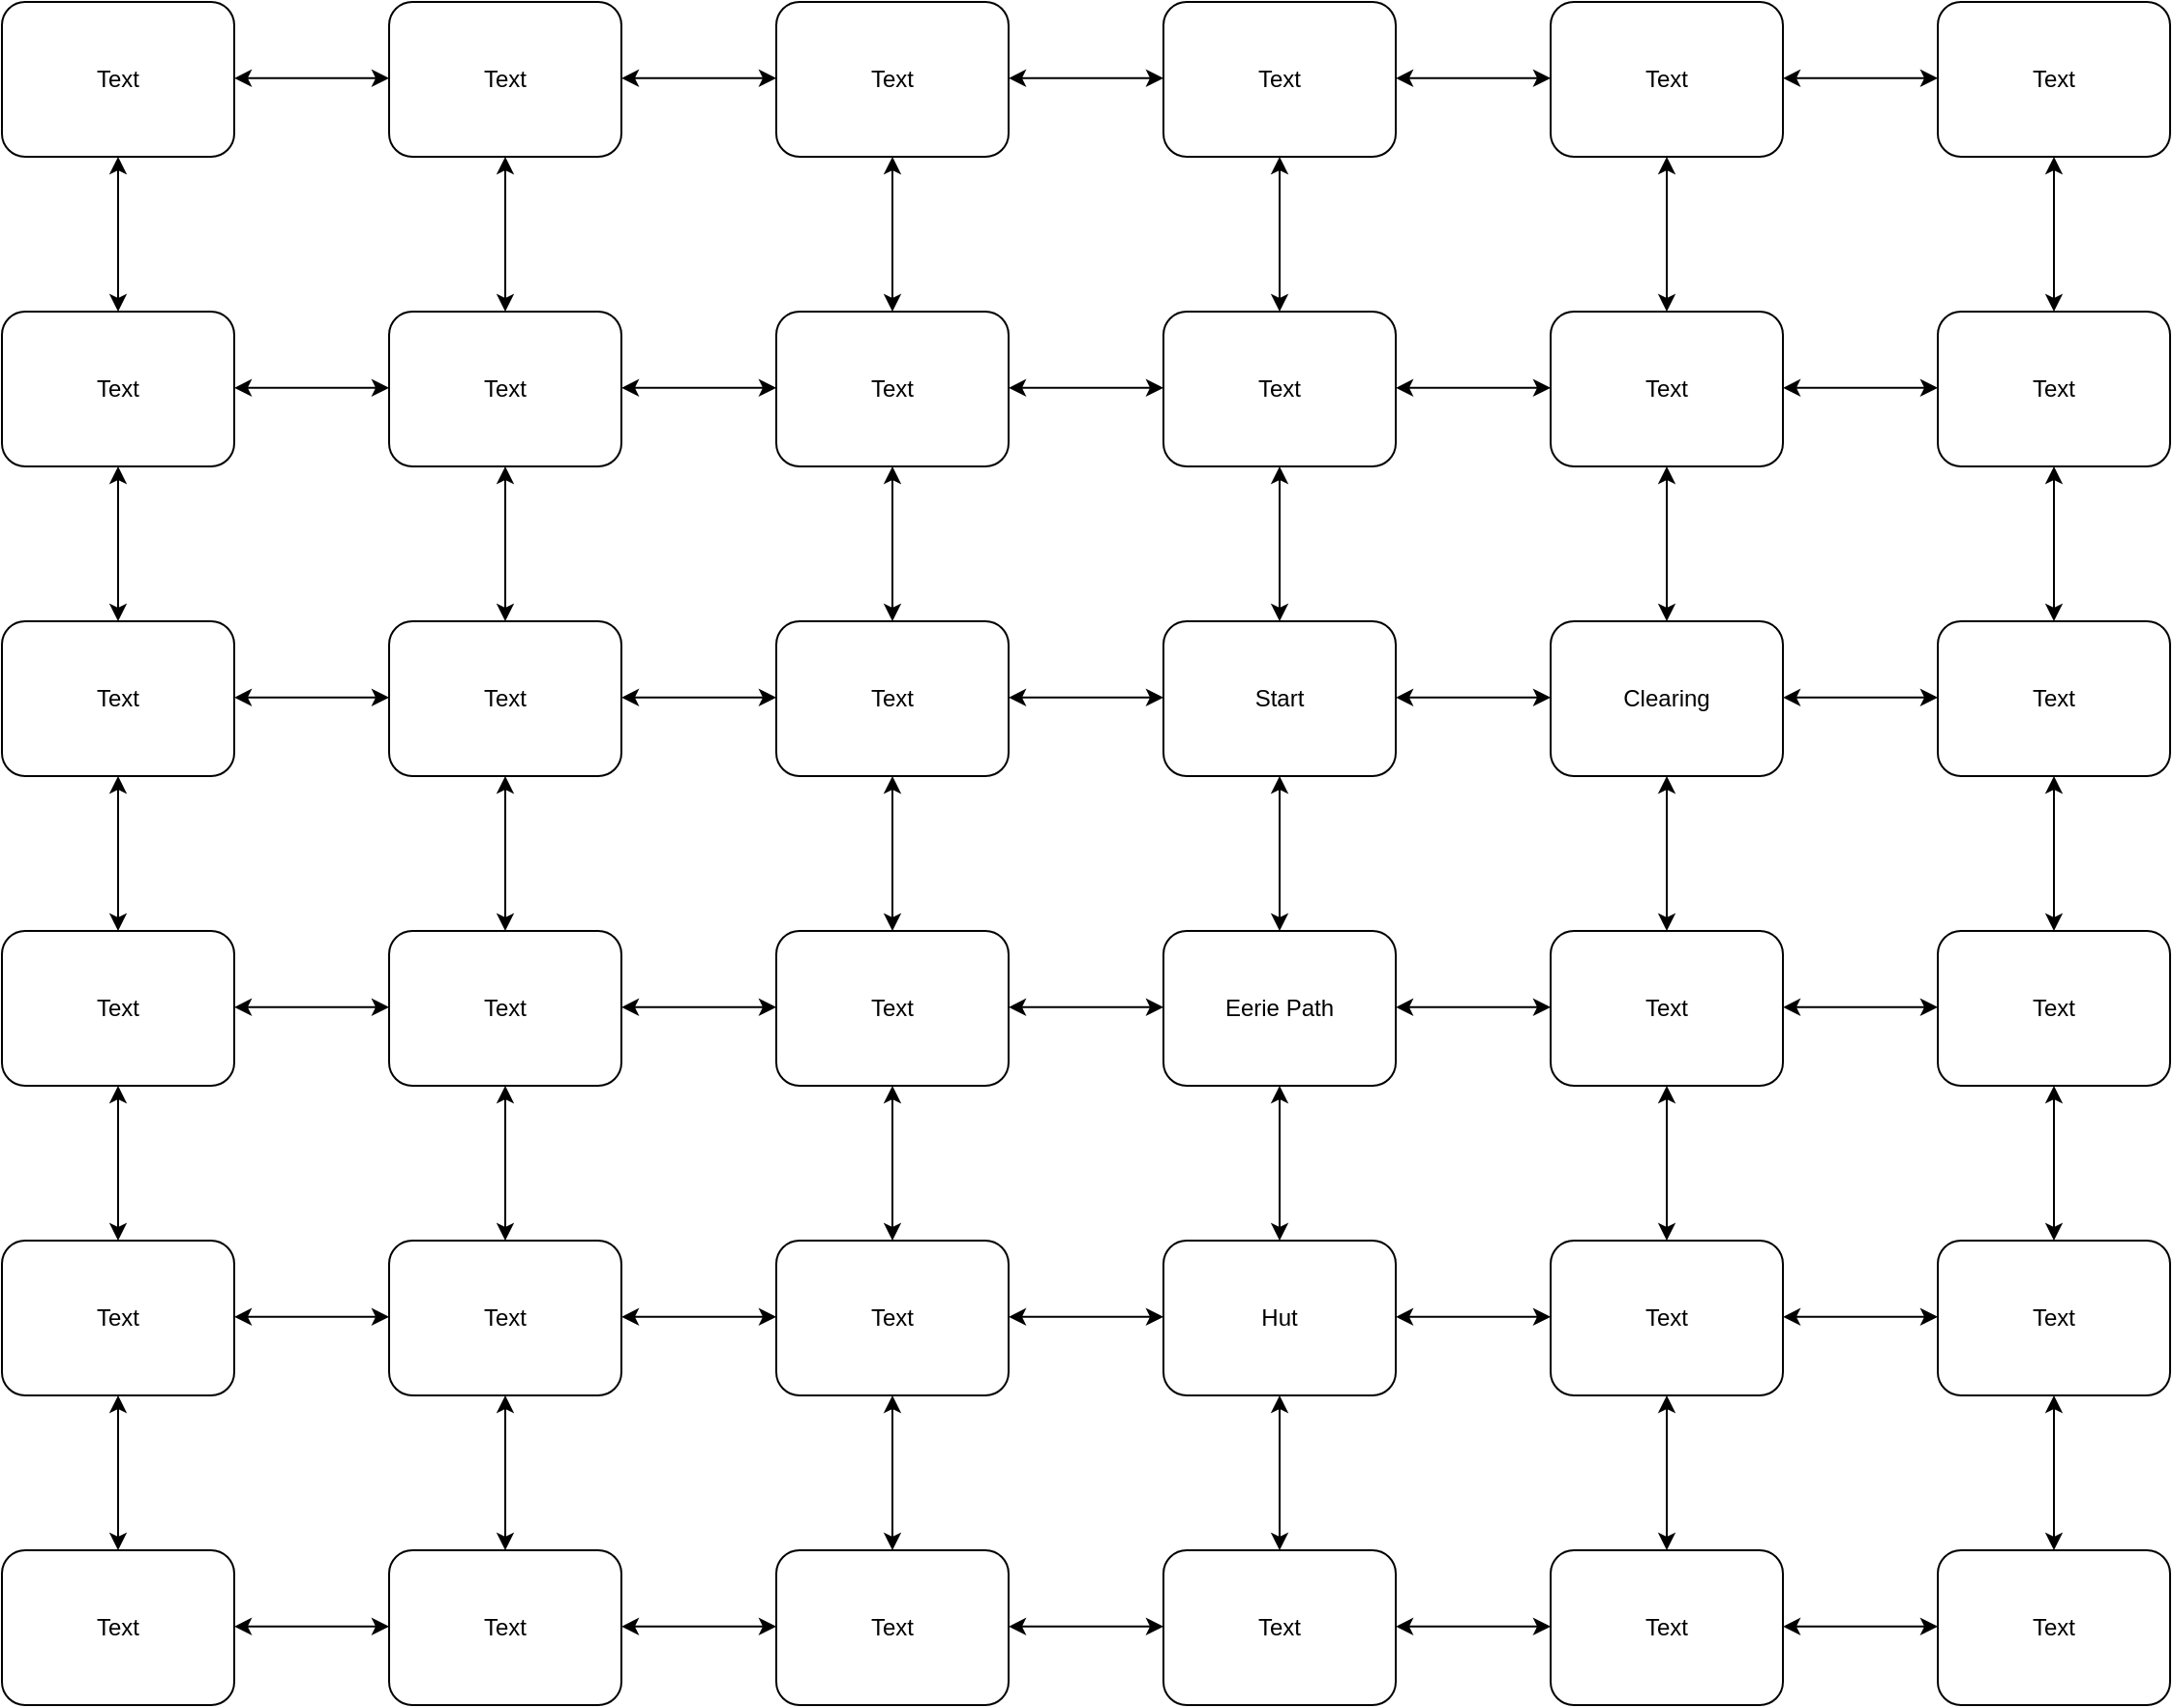 <mxfile version="15.5.9" type="device"><diagram id="C5RBs43oDa-KdzZeNtuy" name="Page-1"><mxGraphModel dx="1687" dy="2054" grid="1" gridSize="10" guides="1" tooltips="1" connect="1" arrows="1" fold="1" page="1" pageScale="1" pageWidth="827" pageHeight="1169" math="0" shadow="0"><root><mxCell id="WIyWlLk6GJQsqaUBKTNV-0"/><mxCell id="WIyWlLk6GJQsqaUBKTNV-1" parent="WIyWlLk6GJQsqaUBKTNV-0"/><mxCell id="Mn11MTUHMMk_1djHfmsq-90" value="" style="rounded=1;whiteSpace=wrap;html=1;" vertex="1" parent="WIyWlLk6GJQsqaUBKTNV-1"><mxGeometry x="760" y="-80" width="120" height="80" as="geometry"/></mxCell><mxCell id="Mn11MTUHMMk_1djHfmsq-91" value="Text" style="text;html=1;strokeColor=none;fillColor=none;align=center;verticalAlign=middle;whiteSpace=wrap;rounded=0;" vertex="1" parent="WIyWlLk6GJQsqaUBKTNV-1"><mxGeometry x="790" y="-55" width="60" height="30" as="geometry"/></mxCell><mxCell id="Mn11MTUHMMk_1djHfmsq-92" value="" style="endArrow=classic;startArrow=classic;html=1;rounded=0;exitX=1;exitY=0.5;exitDx=0;exitDy=0;entryX=0;entryY=0.5;entryDx=0;entryDy=0;" edge="1" parent="WIyWlLk6GJQsqaUBKTNV-1"><mxGeometry width="50" height="50" relative="1" as="geometry"><mxPoint x="680" y="-40.59" as="sourcePoint"/><mxPoint x="760" y="-40.59" as="targetPoint"/></mxGeometry></mxCell><mxCell id="Mn11MTUHMMk_1djHfmsq-128" value="" style="endArrow=classic;startArrow=classic;html=1;rounded=0;entryX=0.5;entryY=1;entryDx=0;entryDy=0;exitX=0.5;exitY=0;exitDx=0;exitDy=0;" edge="1" parent="WIyWlLk6GJQsqaUBKTNV-1" target="Mn11MTUHMMk_1djHfmsq-90"><mxGeometry width="50" height="50" relative="1" as="geometry"><mxPoint x="820" y="80" as="sourcePoint"/><mxPoint x="750" y="240" as="targetPoint"/></mxGeometry></mxCell><mxCell id="Mn11MTUHMMk_1djHfmsq-136" value="" style="rounded=1;whiteSpace=wrap;html=1;" vertex="1" parent="WIyWlLk6GJQsqaUBKTNV-1"><mxGeometry x="560" y="-80" width="120" height="80" as="geometry"/></mxCell><mxCell id="Mn11MTUHMMk_1djHfmsq-137" value="Text" style="text;html=1;strokeColor=none;fillColor=none;align=center;verticalAlign=middle;whiteSpace=wrap;rounded=0;" vertex="1" parent="WIyWlLk6GJQsqaUBKTNV-1"><mxGeometry x="590" y="-55" width="60" height="30" as="geometry"/></mxCell><mxCell id="Mn11MTUHMMk_1djHfmsq-138" value="" style="endArrow=classic;startArrow=classic;html=1;rounded=0;entryX=0.5;entryY=1;entryDx=0;entryDy=0;exitX=0.5;exitY=0;exitDx=0;exitDy=0;" edge="1" parent="WIyWlLk6GJQsqaUBKTNV-1" target="Mn11MTUHMMk_1djHfmsq-136"><mxGeometry width="50" height="50" relative="1" as="geometry"><mxPoint x="620" y="80" as="sourcePoint"/><mxPoint x="550" y="240" as="targetPoint"/></mxGeometry></mxCell><mxCell id="Mn11MTUHMMk_1djHfmsq-139" value="" style="rounded=1;whiteSpace=wrap;html=1;" vertex="1" parent="WIyWlLk6GJQsqaUBKTNV-1"><mxGeometry x="760" y="80" width="120" height="80" as="geometry"/></mxCell><mxCell id="Mn11MTUHMMk_1djHfmsq-140" value="Text" style="text;html=1;strokeColor=none;fillColor=none;align=center;verticalAlign=middle;whiteSpace=wrap;rounded=0;" vertex="1" parent="WIyWlLk6GJQsqaUBKTNV-1"><mxGeometry x="790" y="105" width="60" height="30" as="geometry"/></mxCell><mxCell id="Mn11MTUHMMk_1djHfmsq-141" value="" style="endArrow=classic;startArrow=classic;html=1;rounded=0;exitX=1;exitY=0.5;exitDx=0;exitDy=0;entryX=0;entryY=0.5;entryDx=0;entryDy=0;" edge="1" parent="WIyWlLk6GJQsqaUBKTNV-1"><mxGeometry width="50" height="50" relative="1" as="geometry"><mxPoint x="680" y="119.41" as="sourcePoint"/><mxPoint x="760" y="119.41" as="targetPoint"/></mxGeometry></mxCell><mxCell id="Mn11MTUHMMk_1djHfmsq-142" value="" style="endArrow=classic;startArrow=classic;html=1;rounded=0;entryX=0.5;entryY=1;entryDx=0;entryDy=0;exitX=0.5;exitY=0;exitDx=0;exitDy=0;" edge="1" parent="WIyWlLk6GJQsqaUBKTNV-1" target="Mn11MTUHMMk_1djHfmsq-139"><mxGeometry width="50" height="50" relative="1" as="geometry"><mxPoint x="820" y="240" as="sourcePoint"/><mxPoint x="750" y="400" as="targetPoint"/></mxGeometry></mxCell><mxCell id="Mn11MTUHMMk_1djHfmsq-143" value="" style="rounded=1;whiteSpace=wrap;html=1;" vertex="1" parent="WIyWlLk6GJQsqaUBKTNV-1"><mxGeometry x="560" y="80" width="120" height="80" as="geometry"/></mxCell><mxCell id="Mn11MTUHMMk_1djHfmsq-144" value="Text" style="text;html=1;strokeColor=none;fillColor=none;align=center;verticalAlign=middle;whiteSpace=wrap;rounded=0;" vertex="1" parent="WIyWlLk6GJQsqaUBKTNV-1"><mxGeometry x="590" y="105" width="60" height="30" as="geometry"/></mxCell><mxCell id="Mn11MTUHMMk_1djHfmsq-145" value="" style="endArrow=classic;startArrow=classic;html=1;rounded=0;entryX=0.5;entryY=1;entryDx=0;entryDy=0;exitX=0.5;exitY=0;exitDx=0;exitDy=0;" edge="1" parent="WIyWlLk6GJQsqaUBKTNV-1" target="Mn11MTUHMMk_1djHfmsq-143"><mxGeometry width="50" height="50" relative="1" as="geometry"><mxPoint x="620" y="240" as="sourcePoint"/><mxPoint x="550" y="400" as="targetPoint"/></mxGeometry></mxCell><mxCell id="Mn11MTUHMMk_1djHfmsq-146" value="" style="rounded=1;whiteSpace=wrap;html=1;" vertex="1" parent="WIyWlLk6GJQsqaUBKTNV-1"><mxGeometry x="760" y="240" width="120" height="80" as="geometry"/></mxCell><mxCell id="Mn11MTUHMMk_1djHfmsq-147" value="Start" style="text;html=1;strokeColor=none;fillColor=none;align=center;verticalAlign=middle;whiteSpace=wrap;rounded=0;" vertex="1" parent="WIyWlLk6GJQsqaUBKTNV-1"><mxGeometry x="790" y="265" width="60" height="30" as="geometry"/></mxCell><mxCell id="Mn11MTUHMMk_1djHfmsq-148" value="" style="endArrow=classic;startArrow=classic;html=1;rounded=0;exitX=1;exitY=0.5;exitDx=0;exitDy=0;entryX=0;entryY=0.5;entryDx=0;entryDy=0;" edge="1" parent="WIyWlLk6GJQsqaUBKTNV-1"><mxGeometry width="50" height="50" relative="1" as="geometry"><mxPoint x="680" y="279.41" as="sourcePoint"/><mxPoint x="760" y="279.41" as="targetPoint"/></mxGeometry></mxCell><mxCell id="Mn11MTUHMMk_1djHfmsq-149" value="" style="endArrow=classic;startArrow=classic;html=1;rounded=0;entryX=0.5;entryY=1;entryDx=0;entryDy=0;exitX=0.5;exitY=0;exitDx=0;exitDy=0;" edge="1" parent="WIyWlLk6GJQsqaUBKTNV-1" target="Mn11MTUHMMk_1djHfmsq-146"><mxGeometry width="50" height="50" relative="1" as="geometry"><mxPoint x="820" y="400" as="sourcePoint"/><mxPoint x="750" y="560" as="targetPoint"/></mxGeometry></mxCell><mxCell id="Mn11MTUHMMk_1djHfmsq-150" value="" style="rounded=1;whiteSpace=wrap;html=1;" vertex="1" parent="WIyWlLk6GJQsqaUBKTNV-1"><mxGeometry x="560" y="240" width="120" height="80" as="geometry"/></mxCell><mxCell id="Mn11MTUHMMk_1djHfmsq-151" value="Text" style="text;html=1;strokeColor=none;fillColor=none;align=center;verticalAlign=middle;whiteSpace=wrap;rounded=0;" vertex="1" parent="WIyWlLk6GJQsqaUBKTNV-1"><mxGeometry x="590" y="265" width="60" height="30" as="geometry"/></mxCell><mxCell id="Mn11MTUHMMk_1djHfmsq-152" value="" style="endArrow=classic;startArrow=classic;html=1;rounded=0;entryX=0.5;entryY=1;entryDx=0;entryDy=0;exitX=0.5;exitY=0;exitDx=0;exitDy=0;" edge="1" parent="WIyWlLk6GJQsqaUBKTNV-1" target="Mn11MTUHMMk_1djHfmsq-150"><mxGeometry width="50" height="50" relative="1" as="geometry"><mxPoint x="620" y="400" as="sourcePoint"/><mxPoint x="550" y="560" as="targetPoint"/></mxGeometry></mxCell><mxCell id="Mn11MTUHMMk_1djHfmsq-153" value="" style="rounded=1;whiteSpace=wrap;html=1;" vertex="1" parent="WIyWlLk6GJQsqaUBKTNV-1"><mxGeometry x="760" y="400" width="120" height="80" as="geometry"/></mxCell><mxCell id="Mn11MTUHMMk_1djHfmsq-154" value="Eerie Path" style="text;html=1;strokeColor=none;fillColor=none;align=center;verticalAlign=middle;whiteSpace=wrap;rounded=0;" vertex="1" parent="WIyWlLk6GJQsqaUBKTNV-1"><mxGeometry x="790" y="425" width="60" height="30" as="geometry"/></mxCell><mxCell id="Mn11MTUHMMk_1djHfmsq-155" value="" style="endArrow=classic;startArrow=classic;html=1;rounded=0;exitX=1;exitY=0.5;exitDx=0;exitDy=0;entryX=0;entryY=0.5;entryDx=0;entryDy=0;" edge="1" parent="WIyWlLk6GJQsqaUBKTNV-1"><mxGeometry width="50" height="50" relative="1" as="geometry"><mxPoint x="680" y="439.41" as="sourcePoint"/><mxPoint x="760" y="439.41" as="targetPoint"/></mxGeometry></mxCell><mxCell id="Mn11MTUHMMk_1djHfmsq-156" value="" style="endArrow=classic;startArrow=classic;html=1;rounded=0;entryX=0.5;entryY=1;entryDx=0;entryDy=0;exitX=0.5;exitY=0;exitDx=0;exitDy=0;" edge="1" parent="WIyWlLk6GJQsqaUBKTNV-1" target="Mn11MTUHMMk_1djHfmsq-153"><mxGeometry width="50" height="50" relative="1" as="geometry"><mxPoint x="820" y="560" as="sourcePoint"/><mxPoint x="750" y="720" as="targetPoint"/></mxGeometry></mxCell><mxCell id="Mn11MTUHMMk_1djHfmsq-157" value="" style="rounded=1;whiteSpace=wrap;html=1;" vertex="1" parent="WIyWlLk6GJQsqaUBKTNV-1"><mxGeometry x="560" y="400" width="120" height="80" as="geometry"/></mxCell><mxCell id="Mn11MTUHMMk_1djHfmsq-158" value="Text" style="text;html=1;strokeColor=none;fillColor=none;align=center;verticalAlign=middle;whiteSpace=wrap;rounded=0;" vertex="1" parent="WIyWlLk6GJQsqaUBKTNV-1"><mxGeometry x="590" y="425" width="60" height="30" as="geometry"/></mxCell><mxCell id="Mn11MTUHMMk_1djHfmsq-159" value="" style="endArrow=classic;startArrow=classic;html=1;rounded=0;entryX=0.5;entryY=1;entryDx=0;entryDy=0;exitX=0.5;exitY=0;exitDx=0;exitDy=0;" edge="1" parent="WIyWlLk6GJQsqaUBKTNV-1" target="Mn11MTUHMMk_1djHfmsq-157"><mxGeometry width="50" height="50" relative="1" as="geometry"><mxPoint x="620" y="560" as="sourcePoint"/><mxPoint x="550" y="720" as="targetPoint"/></mxGeometry></mxCell><mxCell id="Mn11MTUHMMk_1djHfmsq-160" value="" style="rounded=1;whiteSpace=wrap;html=1;" vertex="1" parent="WIyWlLk6GJQsqaUBKTNV-1"><mxGeometry x="760" y="560" width="120" height="80" as="geometry"/></mxCell><mxCell id="Mn11MTUHMMk_1djHfmsq-161" value="Hut" style="text;html=1;strokeColor=none;fillColor=none;align=center;verticalAlign=middle;whiteSpace=wrap;rounded=0;" vertex="1" parent="WIyWlLk6GJQsqaUBKTNV-1"><mxGeometry x="790" y="585" width="60" height="30" as="geometry"/></mxCell><mxCell id="Mn11MTUHMMk_1djHfmsq-162" value="" style="endArrow=classic;startArrow=classic;html=1;rounded=0;exitX=1;exitY=0.5;exitDx=0;exitDy=0;entryX=0;entryY=0.5;entryDx=0;entryDy=0;" edge="1" parent="WIyWlLk6GJQsqaUBKTNV-1"><mxGeometry width="50" height="50" relative="1" as="geometry"><mxPoint x="680" y="599.41" as="sourcePoint"/><mxPoint x="760" y="599.41" as="targetPoint"/></mxGeometry></mxCell><mxCell id="Mn11MTUHMMk_1djHfmsq-163" value="" style="endArrow=classic;startArrow=classic;html=1;rounded=0;entryX=0.5;entryY=1;entryDx=0;entryDy=0;exitX=0.5;exitY=0;exitDx=0;exitDy=0;" edge="1" parent="WIyWlLk6GJQsqaUBKTNV-1" target="Mn11MTUHMMk_1djHfmsq-160"><mxGeometry width="50" height="50" relative="1" as="geometry"><mxPoint x="820" y="720" as="sourcePoint"/><mxPoint x="750" y="880" as="targetPoint"/></mxGeometry></mxCell><mxCell id="Mn11MTUHMMk_1djHfmsq-164" value="" style="rounded=1;whiteSpace=wrap;html=1;" vertex="1" parent="WIyWlLk6GJQsqaUBKTNV-1"><mxGeometry x="560" y="560" width="120" height="80" as="geometry"/></mxCell><mxCell id="Mn11MTUHMMk_1djHfmsq-165" value="Text" style="text;html=1;strokeColor=none;fillColor=none;align=center;verticalAlign=middle;whiteSpace=wrap;rounded=0;" vertex="1" parent="WIyWlLk6GJQsqaUBKTNV-1"><mxGeometry x="590" y="585" width="60" height="30" as="geometry"/></mxCell><mxCell id="Mn11MTUHMMk_1djHfmsq-166" value="" style="endArrow=classic;startArrow=classic;html=1;rounded=0;entryX=0.5;entryY=1;entryDx=0;entryDy=0;exitX=0.5;exitY=0;exitDx=0;exitDy=0;" edge="1" parent="WIyWlLk6GJQsqaUBKTNV-1" target="Mn11MTUHMMk_1djHfmsq-164"><mxGeometry width="50" height="50" relative="1" as="geometry"><mxPoint x="620" y="720" as="sourcePoint"/><mxPoint x="550" y="880" as="targetPoint"/></mxGeometry></mxCell><mxCell id="Mn11MTUHMMk_1djHfmsq-167" value="" style="rounded=1;whiteSpace=wrap;html=1;" vertex="1" parent="WIyWlLk6GJQsqaUBKTNV-1"><mxGeometry x="760" y="720" width="120" height="80" as="geometry"/></mxCell><mxCell id="Mn11MTUHMMk_1djHfmsq-168" value="Text" style="text;html=1;strokeColor=none;fillColor=none;align=center;verticalAlign=middle;whiteSpace=wrap;rounded=0;" vertex="1" parent="WIyWlLk6GJQsqaUBKTNV-1"><mxGeometry x="790" y="745" width="60" height="30" as="geometry"/></mxCell><mxCell id="Mn11MTUHMMk_1djHfmsq-169" value="" style="endArrow=classic;startArrow=classic;html=1;rounded=0;exitX=1;exitY=0.5;exitDx=0;exitDy=0;entryX=0;entryY=0.5;entryDx=0;entryDy=0;" edge="1" parent="WIyWlLk6GJQsqaUBKTNV-1"><mxGeometry width="50" height="50" relative="1" as="geometry"><mxPoint x="680" y="759.41" as="sourcePoint"/><mxPoint x="760" y="759.41" as="targetPoint"/></mxGeometry></mxCell><mxCell id="Mn11MTUHMMk_1djHfmsq-171" value="" style="rounded=1;whiteSpace=wrap;html=1;" vertex="1" parent="WIyWlLk6GJQsqaUBKTNV-1"><mxGeometry x="560" y="720" width="120" height="80" as="geometry"/></mxCell><mxCell id="Mn11MTUHMMk_1djHfmsq-172" value="Text" style="text;html=1;strokeColor=none;fillColor=none;align=center;verticalAlign=middle;whiteSpace=wrap;rounded=0;" vertex="1" parent="WIyWlLk6GJQsqaUBKTNV-1"><mxGeometry x="590" y="745" width="60" height="30" as="geometry"/></mxCell><mxCell id="Mn11MTUHMMk_1djHfmsq-174" value="" style="rounded=1;whiteSpace=wrap;html=1;" vertex="1" parent="WIyWlLk6GJQsqaUBKTNV-1"><mxGeometry x="1160" y="-80" width="120" height="80" as="geometry"/></mxCell><mxCell id="Mn11MTUHMMk_1djHfmsq-175" value="Text" style="text;html=1;strokeColor=none;fillColor=none;align=center;verticalAlign=middle;whiteSpace=wrap;rounded=0;" vertex="1" parent="WIyWlLk6GJQsqaUBKTNV-1"><mxGeometry x="1190" y="-55" width="60" height="30" as="geometry"/></mxCell><mxCell id="Mn11MTUHMMk_1djHfmsq-176" value="" style="endArrow=classic;startArrow=classic;html=1;rounded=0;exitX=1;exitY=0.5;exitDx=0;exitDy=0;entryX=0;entryY=0.5;entryDx=0;entryDy=0;" edge="1" parent="WIyWlLk6GJQsqaUBKTNV-1"><mxGeometry width="50" height="50" relative="1" as="geometry"><mxPoint x="1080" y="-40.59" as="sourcePoint"/><mxPoint x="1160" y="-40.59" as="targetPoint"/></mxGeometry></mxCell><mxCell id="Mn11MTUHMMk_1djHfmsq-177" value="" style="endArrow=classic;startArrow=classic;html=1;rounded=0;entryX=0.5;entryY=1;entryDx=0;entryDy=0;exitX=0.5;exitY=0;exitDx=0;exitDy=0;" edge="1" parent="WIyWlLk6GJQsqaUBKTNV-1" target="Mn11MTUHMMk_1djHfmsq-174"><mxGeometry width="50" height="50" relative="1" as="geometry"><mxPoint x="1220" y="80" as="sourcePoint"/><mxPoint x="1150" y="240" as="targetPoint"/></mxGeometry></mxCell><mxCell id="Mn11MTUHMMk_1djHfmsq-181" value="" style="rounded=1;whiteSpace=wrap;html=1;" vertex="1" parent="WIyWlLk6GJQsqaUBKTNV-1"><mxGeometry x="1160" y="80" width="120" height="80" as="geometry"/></mxCell><mxCell id="Mn11MTUHMMk_1djHfmsq-182" value="Text" style="text;html=1;strokeColor=none;fillColor=none;align=center;verticalAlign=middle;whiteSpace=wrap;rounded=0;" vertex="1" parent="WIyWlLk6GJQsqaUBKTNV-1"><mxGeometry x="1190" y="105" width="60" height="30" as="geometry"/></mxCell><mxCell id="Mn11MTUHMMk_1djHfmsq-183" value="" style="endArrow=classic;startArrow=classic;html=1;rounded=0;exitX=1;exitY=0.5;exitDx=0;exitDy=0;entryX=0;entryY=0.5;entryDx=0;entryDy=0;" edge="1" parent="WIyWlLk6GJQsqaUBKTNV-1"><mxGeometry width="50" height="50" relative="1" as="geometry"><mxPoint x="1080" y="119.41" as="sourcePoint"/><mxPoint x="1160" y="119.41" as="targetPoint"/></mxGeometry></mxCell><mxCell id="Mn11MTUHMMk_1djHfmsq-184" value="" style="endArrow=classic;startArrow=classic;html=1;rounded=0;entryX=0.5;entryY=1;entryDx=0;entryDy=0;exitX=0.5;exitY=0;exitDx=0;exitDy=0;" edge="1" parent="WIyWlLk6GJQsqaUBKTNV-1" target="Mn11MTUHMMk_1djHfmsq-181"><mxGeometry width="50" height="50" relative="1" as="geometry"><mxPoint x="1220" y="240" as="sourcePoint"/><mxPoint x="1150" y="400" as="targetPoint"/></mxGeometry></mxCell><mxCell id="Mn11MTUHMMk_1djHfmsq-188" value="" style="rounded=1;whiteSpace=wrap;html=1;" vertex="1" parent="WIyWlLk6GJQsqaUBKTNV-1"><mxGeometry x="1160" y="240" width="120" height="80" as="geometry"/></mxCell><mxCell id="Mn11MTUHMMk_1djHfmsq-189" value="Text" style="text;html=1;strokeColor=none;fillColor=none;align=center;verticalAlign=middle;whiteSpace=wrap;rounded=0;" vertex="1" parent="WIyWlLk6GJQsqaUBKTNV-1"><mxGeometry x="1190" y="265" width="60" height="30" as="geometry"/></mxCell><mxCell id="Mn11MTUHMMk_1djHfmsq-190" value="" style="endArrow=classic;startArrow=classic;html=1;rounded=0;exitX=1;exitY=0.5;exitDx=0;exitDy=0;entryX=0;entryY=0.5;entryDx=0;entryDy=0;" edge="1" parent="WIyWlLk6GJQsqaUBKTNV-1"><mxGeometry width="50" height="50" relative="1" as="geometry"><mxPoint x="1080" y="279.41" as="sourcePoint"/><mxPoint x="1160" y="279.41" as="targetPoint"/></mxGeometry></mxCell><mxCell id="Mn11MTUHMMk_1djHfmsq-191" value="" style="endArrow=classic;startArrow=classic;html=1;rounded=0;entryX=0.5;entryY=1;entryDx=0;entryDy=0;exitX=0.5;exitY=0;exitDx=0;exitDy=0;" edge="1" parent="WIyWlLk6GJQsqaUBKTNV-1" target="Mn11MTUHMMk_1djHfmsq-188"><mxGeometry width="50" height="50" relative="1" as="geometry"><mxPoint x="1220" y="400" as="sourcePoint"/><mxPoint x="1150" y="560" as="targetPoint"/></mxGeometry></mxCell><mxCell id="Mn11MTUHMMk_1djHfmsq-195" value="" style="rounded=1;whiteSpace=wrap;html=1;" vertex="1" parent="WIyWlLk6GJQsqaUBKTNV-1"><mxGeometry x="1160" y="400" width="120" height="80" as="geometry"/></mxCell><mxCell id="Mn11MTUHMMk_1djHfmsq-196" value="Text" style="text;html=1;strokeColor=none;fillColor=none;align=center;verticalAlign=middle;whiteSpace=wrap;rounded=0;" vertex="1" parent="WIyWlLk6GJQsqaUBKTNV-1"><mxGeometry x="1190" y="425" width="60" height="30" as="geometry"/></mxCell><mxCell id="Mn11MTUHMMk_1djHfmsq-197" value="" style="endArrow=classic;startArrow=classic;html=1;rounded=0;exitX=1;exitY=0.5;exitDx=0;exitDy=0;entryX=0;entryY=0.5;entryDx=0;entryDy=0;" edge="1" parent="WIyWlLk6GJQsqaUBKTNV-1"><mxGeometry width="50" height="50" relative="1" as="geometry"><mxPoint x="1080" y="439.41" as="sourcePoint"/><mxPoint x="1160" y="439.41" as="targetPoint"/></mxGeometry></mxCell><mxCell id="Mn11MTUHMMk_1djHfmsq-198" value="" style="endArrow=classic;startArrow=classic;html=1;rounded=0;entryX=0.5;entryY=1;entryDx=0;entryDy=0;exitX=0.5;exitY=0;exitDx=0;exitDy=0;" edge="1" parent="WIyWlLk6GJQsqaUBKTNV-1" target="Mn11MTUHMMk_1djHfmsq-195"><mxGeometry width="50" height="50" relative="1" as="geometry"><mxPoint x="1220" y="560" as="sourcePoint"/><mxPoint x="1150" y="720" as="targetPoint"/></mxGeometry></mxCell><mxCell id="Mn11MTUHMMk_1djHfmsq-202" value="" style="rounded=1;whiteSpace=wrap;html=1;" vertex="1" parent="WIyWlLk6GJQsqaUBKTNV-1"><mxGeometry x="1160" y="560" width="120" height="80" as="geometry"/></mxCell><mxCell id="Mn11MTUHMMk_1djHfmsq-203" value="Text" style="text;html=1;strokeColor=none;fillColor=none;align=center;verticalAlign=middle;whiteSpace=wrap;rounded=0;" vertex="1" parent="WIyWlLk6GJQsqaUBKTNV-1"><mxGeometry x="1190" y="585" width="60" height="30" as="geometry"/></mxCell><mxCell id="Mn11MTUHMMk_1djHfmsq-204" value="" style="endArrow=classic;startArrow=classic;html=1;rounded=0;exitX=1;exitY=0.5;exitDx=0;exitDy=0;entryX=0;entryY=0.5;entryDx=0;entryDy=0;" edge="1" parent="WIyWlLk6GJQsqaUBKTNV-1"><mxGeometry width="50" height="50" relative="1" as="geometry"><mxPoint x="1080" y="599.41" as="sourcePoint"/><mxPoint x="1160" y="599.41" as="targetPoint"/></mxGeometry></mxCell><mxCell id="Mn11MTUHMMk_1djHfmsq-205" value="" style="endArrow=classic;startArrow=classic;html=1;rounded=0;entryX=0.5;entryY=1;entryDx=0;entryDy=0;exitX=0.5;exitY=0;exitDx=0;exitDy=0;" edge="1" parent="WIyWlLk6GJQsqaUBKTNV-1" target="Mn11MTUHMMk_1djHfmsq-202"><mxGeometry width="50" height="50" relative="1" as="geometry"><mxPoint x="1220" y="720" as="sourcePoint"/><mxPoint x="1150" y="880" as="targetPoint"/></mxGeometry></mxCell><mxCell id="Mn11MTUHMMk_1djHfmsq-209" value="" style="rounded=1;whiteSpace=wrap;html=1;" vertex="1" parent="WIyWlLk6GJQsqaUBKTNV-1"><mxGeometry x="1160" y="720" width="120" height="80" as="geometry"/></mxCell><mxCell id="Mn11MTUHMMk_1djHfmsq-210" value="Text" style="text;html=1;strokeColor=none;fillColor=none;align=center;verticalAlign=middle;whiteSpace=wrap;rounded=0;" vertex="1" parent="WIyWlLk6GJQsqaUBKTNV-1"><mxGeometry x="1190" y="745" width="60" height="30" as="geometry"/></mxCell><mxCell id="Mn11MTUHMMk_1djHfmsq-211" value="" style="endArrow=classic;startArrow=classic;html=1;rounded=0;exitX=1;exitY=0.5;exitDx=0;exitDy=0;entryX=0;entryY=0.5;entryDx=0;entryDy=0;" edge="1" parent="WIyWlLk6GJQsqaUBKTNV-1"><mxGeometry width="50" height="50" relative="1" as="geometry"><mxPoint x="1080" y="759.41" as="sourcePoint"/><mxPoint x="1160" y="759.41" as="targetPoint"/></mxGeometry></mxCell><mxCell id="Mn11MTUHMMk_1djHfmsq-214" value="" style="rounded=1;whiteSpace=wrap;html=1;" vertex="1" parent="WIyWlLk6GJQsqaUBKTNV-1"><mxGeometry x="960" y="-80" width="120" height="80" as="geometry"/></mxCell><mxCell id="Mn11MTUHMMk_1djHfmsq-215" value="Text" style="text;html=1;strokeColor=none;fillColor=none;align=center;verticalAlign=middle;whiteSpace=wrap;rounded=0;" vertex="1" parent="WIyWlLk6GJQsqaUBKTNV-1"><mxGeometry x="990" y="-55" width="60" height="30" as="geometry"/></mxCell><mxCell id="Mn11MTUHMMk_1djHfmsq-216" value="" style="endArrow=classic;startArrow=classic;html=1;rounded=0;exitX=1;exitY=0.5;exitDx=0;exitDy=0;entryX=0;entryY=0.5;entryDx=0;entryDy=0;" edge="1" parent="WIyWlLk6GJQsqaUBKTNV-1"><mxGeometry width="50" height="50" relative="1" as="geometry"><mxPoint x="880" y="-40.59" as="sourcePoint"/><mxPoint x="960" y="-40.59" as="targetPoint"/></mxGeometry></mxCell><mxCell id="Mn11MTUHMMk_1djHfmsq-217" value="" style="endArrow=classic;startArrow=classic;html=1;rounded=0;entryX=0.5;entryY=1;entryDx=0;entryDy=0;exitX=0.5;exitY=0;exitDx=0;exitDy=0;" edge="1" parent="WIyWlLk6GJQsqaUBKTNV-1" target="Mn11MTUHMMk_1djHfmsq-214"><mxGeometry width="50" height="50" relative="1" as="geometry"><mxPoint x="1020" y="80" as="sourcePoint"/><mxPoint x="950" y="240" as="targetPoint"/></mxGeometry></mxCell><mxCell id="Mn11MTUHMMk_1djHfmsq-218" value="" style="rounded=1;whiteSpace=wrap;html=1;" vertex="1" parent="WIyWlLk6GJQsqaUBKTNV-1"><mxGeometry x="960" y="80" width="120" height="80" as="geometry"/></mxCell><mxCell id="Mn11MTUHMMk_1djHfmsq-219" value="Text" style="text;html=1;strokeColor=none;fillColor=none;align=center;verticalAlign=middle;whiteSpace=wrap;rounded=0;" vertex="1" parent="WIyWlLk6GJQsqaUBKTNV-1"><mxGeometry x="990" y="105" width="60" height="30" as="geometry"/></mxCell><mxCell id="Mn11MTUHMMk_1djHfmsq-220" value="" style="endArrow=classic;startArrow=classic;html=1;rounded=0;exitX=1;exitY=0.5;exitDx=0;exitDy=0;entryX=0;entryY=0.5;entryDx=0;entryDy=0;" edge="1" parent="WIyWlLk6GJQsqaUBKTNV-1"><mxGeometry width="50" height="50" relative="1" as="geometry"><mxPoint x="880" y="119.41" as="sourcePoint"/><mxPoint x="960" y="119.41" as="targetPoint"/></mxGeometry></mxCell><mxCell id="Mn11MTUHMMk_1djHfmsq-221" value="" style="endArrow=classic;startArrow=classic;html=1;rounded=0;entryX=0.5;entryY=1;entryDx=0;entryDy=0;exitX=0.5;exitY=0;exitDx=0;exitDy=0;" edge="1" parent="WIyWlLk6GJQsqaUBKTNV-1" target="Mn11MTUHMMk_1djHfmsq-218"><mxGeometry width="50" height="50" relative="1" as="geometry"><mxPoint x="1020" y="240" as="sourcePoint"/><mxPoint x="950" y="400" as="targetPoint"/></mxGeometry></mxCell><mxCell id="Mn11MTUHMMk_1djHfmsq-222" value="" style="rounded=1;whiteSpace=wrap;html=1;" vertex="1" parent="WIyWlLk6GJQsqaUBKTNV-1"><mxGeometry x="960" y="240" width="120" height="80" as="geometry"/></mxCell><mxCell id="Mn11MTUHMMk_1djHfmsq-223" value="Clearing" style="text;html=1;strokeColor=none;fillColor=none;align=center;verticalAlign=middle;whiteSpace=wrap;rounded=0;" vertex="1" parent="WIyWlLk6GJQsqaUBKTNV-1"><mxGeometry x="990" y="265" width="60" height="30" as="geometry"/></mxCell><mxCell id="Mn11MTUHMMk_1djHfmsq-224" value="" style="endArrow=classic;startArrow=classic;html=1;rounded=0;exitX=1;exitY=0.5;exitDx=0;exitDy=0;entryX=0;entryY=0.5;entryDx=0;entryDy=0;" edge="1" parent="WIyWlLk6GJQsqaUBKTNV-1"><mxGeometry width="50" height="50" relative="1" as="geometry"><mxPoint x="880" y="279.41" as="sourcePoint"/><mxPoint x="960" y="279.41" as="targetPoint"/></mxGeometry></mxCell><mxCell id="Mn11MTUHMMk_1djHfmsq-225" value="" style="endArrow=classic;startArrow=classic;html=1;rounded=0;entryX=0.5;entryY=1;entryDx=0;entryDy=0;exitX=0.5;exitY=0;exitDx=0;exitDy=0;" edge="1" parent="WIyWlLk6GJQsqaUBKTNV-1" target="Mn11MTUHMMk_1djHfmsq-222"><mxGeometry width="50" height="50" relative="1" as="geometry"><mxPoint x="1020" y="400" as="sourcePoint"/><mxPoint x="950" y="560" as="targetPoint"/></mxGeometry></mxCell><mxCell id="Mn11MTUHMMk_1djHfmsq-226" value="" style="rounded=1;whiteSpace=wrap;html=1;" vertex="1" parent="WIyWlLk6GJQsqaUBKTNV-1"><mxGeometry x="960" y="400" width="120" height="80" as="geometry"/></mxCell><mxCell id="Mn11MTUHMMk_1djHfmsq-227" value="Text" style="text;html=1;strokeColor=none;fillColor=none;align=center;verticalAlign=middle;whiteSpace=wrap;rounded=0;" vertex="1" parent="WIyWlLk6GJQsqaUBKTNV-1"><mxGeometry x="990" y="425" width="60" height="30" as="geometry"/></mxCell><mxCell id="Mn11MTUHMMk_1djHfmsq-228" value="" style="endArrow=classic;startArrow=classic;html=1;rounded=0;exitX=1;exitY=0.5;exitDx=0;exitDy=0;entryX=0;entryY=0.5;entryDx=0;entryDy=0;" edge="1" parent="WIyWlLk6GJQsqaUBKTNV-1"><mxGeometry width="50" height="50" relative="1" as="geometry"><mxPoint x="880" y="439.41" as="sourcePoint"/><mxPoint x="960" y="439.41" as="targetPoint"/></mxGeometry></mxCell><mxCell id="Mn11MTUHMMk_1djHfmsq-229" value="" style="endArrow=classic;startArrow=classic;html=1;rounded=0;entryX=0.5;entryY=1;entryDx=0;entryDy=0;exitX=0.5;exitY=0;exitDx=0;exitDy=0;" edge="1" parent="WIyWlLk6GJQsqaUBKTNV-1" target="Mn11MTUHMMk_1djHfmsq-226"><mxGeometry width="50" height="50" relative="1" as="geometry"><mxPoint x="1020" y="560" as="sourcePoint"/><mxPoint x="950" y="720" as="targetPoint"/></mxGeometry></mxCell><mxCell id="Mn11MTUHMMk_1djHfmsq-230" value="" style="rounded=1;whiteSpace=wrap;html=1;" vertex="1" parent="WIyWlLk6GJQsqaUBKTNV-1"><mxGeometry x="960" y="560" width="120" height="80" as="geometry"/></mxCell><mxCell id="Mn11MTUHMMk_1djHfmsq-231" value="Text" style="text;html=1;strokeColor=none;fillColor=none;align=center;verticalAlign=middle;whiteSpace=wrap;rounded=0;" vertex="1" parent="WIyWlLk6GJQsqaUBKTNV-1"><mxGeometry x="990" y="585" width="60" height="30" as="geometry"/></mxCell><mxCell id="Mn11MTUHMMk_1djHfmsq-232" value="" style="endArrow=classic;startArrow=classic;html=1;rounded=0;exitX=1;exitY=0.5;exitDx=0;exitDy=0;entryX=0;entryY=0.5;entryDx=0;entryDy=0;" edge="1" parent="WIyWlLk6GJQsqaUBKTNV-1"><mxGeometry width="50" height="50" relative="1" as="geometry"><mxPoint x="880" y="599.41" as="sourcePoint"/><mxPoint x="960" y="599.41" as="targetPoint"/></mxGeometry></mxCell><mxCell id="Mn11MTUHMMk_1djHfmsq-233" value="" style="endArrow=classic;startArrow=classic;html=1;rounded=0;entryX=0.5;entryY=1;entryDx=0;entryDy=0;exitX=0.5;exitY=0;exitDx=0;exitDy=0;" edge="1" parent="WIyWlLk6GJQsqaUBKTNV-1" target="Mn11MTUHMMk_1djHfmsq-230"><mxGeometry width="50" height="50" relative="1" as="geometry"><mxPoint x="1020" y="720" as="sourcePoint"/><mxPoint x="950" y="880" as="targetPoint"/></mxGeometry></mxCell><mxCell id="Mn11MTUHMMk_1djHfmsq-234" value="" style="rounded=1;whiteSpace=wrap;html=1;" vertex="1" parent="WIyWlLk6GJQsqaUBKTNV-1"><mxGeometry x="960" y="720" width="120" height="80" as="geometry"/></mxCell><mxCell id="Mn11MTUHMMk_1djHfmsq-235" value="Text" style="text;html=1;strokeColor=none;fillColor=none;align=center;verticalAlign=middle;whiteSpace=wrap;rounded=0;" vertex="1" parent="WIyWlLk6GJQsqaUBKTNV-1"><mxGeometry x="990" y="745" width="60" height="30" as="geometry"/></mxCell><mxCell id="Mn11MTUHMMk_1djHfmsq-236" value="" style="endArrow=classic;startArrow=classic;html=1;rounded=0;exitX=1;exitY=0.5;exitDx=0;exitDy=0;entryX=0;entryY=0.5;entryDx=0;entryDy=0;" edge="1" parent="WIyWlLk6GJQsqaUBKTNV-1"><mxGeometry width="50" height="50" relative="1" as="geometry"><mxPoint x="880" y="759.41" as="sourcePoint"/><mxPoint x="960" y="759.41" as="targetPoint"/></mxGeometry></mxCell><mxCell id="Mn11MTUHMMk_1djHfmsq-237" value="" style="rounded=1;whiteSpace=wrap;html=1;" vertex="1" parent="WIyWlLk6GJQsqaUBKTNV-1"><mxGeometry x="160" y="-80" width="120" height="80" as="geometry"/></mxCell><mxCell id="Mn11MTUHMMk_1djHfmsq-238" value="Text" style="text;html=1;strokeColor=none;fillColor=none;align=center;verticalAlign=middle;whiteSpace=wrap;rounded=0;" vertex="1" parent="WIyWlLk6GJQsqaUBKTNV-1"><mxGeometry x="190" y="-55" width="60" height="30" as="geometry"/></mxCell><mxCell id="Mn11MTUHMMk_1djHfmsq-239" value="" style="endArrow=classic;startArrow=classic;html=1;rounded=0;entryX=0.5;entryY=1;entryDx=0;entryDy=0;exitX=0.5;exitY=0;exitDx=0;exitDy=0;" edge="1" parent="WIyWlLk6GJQsqaUBKTNV-1" target="Mn11MTUHMMk_1djHfmsq-237"><mxGeometry width="50" height="50" relative="1" as="geometry"><mxPoint x="220" y="80" as="sourcePoint"/><mxPoint x="150" y="240" as="targetPoint"/></mxGeometry></mxCell><mxCell id="Mn11MTUHMMk_1djHfmsq-240" value="" style="rounded=1;whiteSpace=wrap;html=1;" vertex="1" parent="WIyWlLk6GJQsqaUBKTNV-1"><mxGeometry x="160" y="80" width="120" height="80" as="geometry"/></mxCell><mxCell id="Mn11MTUHMMk_1djHfmsq-241" value="Text" style="text;html=1;strokeColor=none;fillColor=none;align=center;verticalAlign=middle;whiteSpace=wrap;rounded=0;" vertex="1" parent="WIyWlLk6GJQsqaUBKTNV-1"><mxGeometry x="190" y="105" width="60" height="30" as="geometry"/></mxCell><mxCell id="Mn11MTUHMMk_1djHfmsq-242" value="" style="endArrow=classic;startArrow=classic;html=1;rounded=0;entryX=0.5;entryY=1;entryDx=0;entryDy=0;exitX=0.5;exitY=0;exitDx=0;exitDy=0;" edge="1" parent="WIyWlLk6GJQsqaUBKTNV-1" target="Mn11MTUHMMk_1djHfmsq-240"><mxGeometry width="50" height="50" relative="1" as="geometry"><mxPoint x="220" y="240" as="sourcePoint"/><mxPoint x="150" y="400" as="targetPoint"/></mxGeometry></mxCell><mxCell id="Mn11MTUHMMk_1djHfmsq-243" value="" style="rounded=1;whiteSpace=wrap;html=1;" vertex="1" parent="WIyWlLk6GJQsqaUBKTNV-1"><mxGeometry x="160" y="240" width="120" height="80" as="geometry"/></mxCell><mxCell id="Mn11MTUHMMk_1djHfmsq-244" value="Text" style="text;html=1;strokeColor=none;fillColor=none;align=center;verticalAlign=middle;whiteSpace=wrap;rounded=0;" vertex="1" parent="WIyWlLk6GJQsqaUBKTNV-1"><mxGeometry x="190" y="265" width="60" height="30" as="geometry"/></mxCell><mxCell id="Mn11MTUHMMk_1djHfmsq-245" value="" style="endArrow=classic;startArrow=classic;html=1;rounded=0;entryX=0.5;entryY=1;entryDx=0;entryDy=0;exitX=0.5;exitY=0;exitDx=0;exitDy=0;" edge="1" parent="WIyWlLk6GJQsqaUBKTNV-1" target="Mn11MTUHMMk_1djHfmsq-243"><mxGeometry width="50" height="50" relative="1" as="geometry"><mxPoint x="220" y="400" as="sourcePoint"/><mxPoint x="150" y="560" as="targetPoint"/></mxGeometry></mxCell><mxCell id="Mn11MTUHMMk_1djHfmsq-246" value="" style="rounded=1;whiteSpace=wrap;html=1;" vertex="1" parent="WIyWlLk6GJQsqaUBKTNV-1"><mxGeometry x="160" y="400" width="120" height="80" as="geometry"/></mxCell><mxCell id="Mn11MTUHMMk_1djHfmsq-247" value="Text" style="text;html=1;strokeColor=none;fillColor=none;align=center;verticalAlign=middle;whiteSpace=wrap;rounded=0;" vertex="1" parent="WIyWlLk6GJQsqaUBKTNV-1"><mxGeometry x="190" y="425" width="60" height="30" as="geometry"/></mxCell><mxCell id="Mn11MTUHMMk_1djHfmsq-248" value="" style="endArrow=classic;startArrow=classic;html=1;rounded=0;entryX=0.5;entryY=1;entryDx=0;entryDy=0;exitX=0.5;exitY=0;exitDx=0;exitDy=0;" edge="1" parent="WIyWlLk6GJQsqaUBKTNV-1" target="Mn11MTUHMMk_1djHfmsq-246"><mxGeometry width="50" height="50" relative="1" as="geometry"><mxPoint x="220" y="560" as="sourcePoint"/><mxPoint x="150" y="720" as="targetPoint"/></mxGeometry></mxCell><mxCell id="Mn11MTUHMMk_1djHfmsq-249" value="" style="rounded=1;whiteSpace=wrap;html=1;" vertex="1" parent="WIyWlLk6GJQsqaUBKTNV-1"><mxGeometry x="160" y="560" width="120" height="80" as="geometry"/></mxCell><mxCell id="Mn11MTUHMMk_1djHfmsq-250" value="Text" style="text;html=1;strokeColor=none;fillColor=none;align=center;verticalAlign=middle;whiteSpace=wrap;rounded=0;" vertex="1" parent="WIyWlLk6GJQsqaUBKTNV-1"><mxGeometry x="190" y="585" width="60" height="30" as="geometry"/></mxCell><mxCell id="Mn11MTUHMMk_1djHfmsq-251" value="" style="endArrow=classic;startArrow=classic;html=1;rounded=0;entryX=0.5;entryY=1;entryDx=0;entryDy=0;exitX=0.5;exitY=0;exitDx=0;exitDy=0;" edge="1" parent="WIyWlLk6GJQsqaUBKTNV-1" target="Mn11MTUHMMk_1djHfmsq-249"><mxGeometry width="50" height="50" relative="1" as="geometry"><mxPoint x="220" y="720" as="sourcePoint"/><mxPoint x="150" y="880" as="targetPoint"/></mxGeometry></mxCell><mxCell id="Mn11MTUHMMk_1djHfmsq-252" value="" style="rounded=1;whiteSpace=wrap;html=1;" vertex="1" parent="WIyWlLk6GJQsqaUBKTNV-1"><mxGeometry x="160" y="720" width="120" height="80" as="geometry"/></mxCell><mxCell id="Mn11MTUHMMk_1djHfmsq-253" value="Text" style="text;html=1;strokeColor=none;fillColor=none;align=center;verticalAlign=middle;whiteSpace=wrap;rounded=0;" vertex="1" parent="WIyWlLk6GJQsqaUBKTNV-1"><mxGeometry x="190" y="745" width="60" height="30" as="geometry"/></mxCell><mxCell id="Mn11MTUHMMk_1djHfmsq-254" value="" style="endArrow=classic;startArrow=classic;html=1;rounded=0;exitX=1;exitY=0.5;exitDx=0;exitDy=0;entryX=0;entryY=0.5;entryDx=0;entryDy=0;" edge="1" parent="WIyWlLk6GJQsqaUBKTNV-1"><mxGeometry width="50" height="50" relative="1" as="geometry"><mxPoint x="480" y="-40.59" as="sourcePoint"/><mxPoint x="560" y="-40.59" as="targetPoint"/></mxGeometry></mxCell><mxCell id="Mn11MTUHMMk_1djHfmsq-255" value="" style="endArrow=classic;startArrow=classic;html=1;rounded=0;exitX=1;exitY=0.5;exitDx=0;exitDy=0;entryX=0;entryY=0.5;entryDx=0;entryDy=0;" edge="1" parent="WIyWlLk6GJQsqaUBKTNV-1"><mxGeometry width="50" height="50" relative="1" as="geometry"><mxPoint x="480" y="119.41" as="sourcePoint"/><mxPoint x="560" y="119.41" as="targetPoint"/></mxGeometry></mxCell><mxCell id="Mn11MTUHMMk_1djHfmsq-256" value="" style="endArrow=classic;startArrow=classic;html=1;rounded=0;exitX=1;exitY=0.5;exitDx=0;exitDy=0;entryX=0;entryY=0.5;entryDx=0;entryDy=0;" edge="1" parent="WIyWlLk6GJQsqaUBKTNV-1"><mxGeometry width="50" height="50" relative="1" as="geometry"><mxPoint x="480" y="279.41" as="sourcePoint"/><mxPoint x="560" y="279.41" as="targetPoint"/></mxGeometry></mxCell><mxCell id="Mn11MTUHMMk_1djHfmsq-257" value="" style="endArrow=classic;startArrow=classic;html=1;rounded=0;exitX=1;exitY=0.5;exitDx=0;exitDy=0;entryX=0;entryY=0.5;entryDx=0;entryDy=0;" edge="1" parent="WIyWlLk6GJQsqaUBKTNV-1"><mxGeometry width="50" height="50" relative="1" as="geometry"><mxPoint x="480" y="439.41" as="sourcePoint"/><mxPoint x="560" y="439.41" as="targetPoint"/></mxGeometry></mxCell><mxCell id="Mn11MTUHMMk_1djHfmsq-258" value="" style="endArrow=classic;startArrow=classic;html=1;rounded=0;exitX=1;exitY=0.5;exitDx=0;exitDy=0;entryX=0;entryY=0.5;entryDx=0;entryDy=0;" edge="1" parent="WIyWlLk6GJQsqaUBKTNV-1"><mxGeometry width="50" height="50" relative="1" as="geometry"><mxPoint x="480" y="599.41" as="sourcePoint"/><mxPoint x="560" y="599.41" as="targetPoint"/></mxGeometry></mxCell><mxCell id="Mn11MTUHMMk_1djHfmsq-259" value="" style="endArrow=classic;startArrow=classic;html=1;rounded=0;exitX=1;exitY=0.5;exitDx=0;exitDy=0;entryX=0;entryY=0.5;entryDx=0;entryDy=0;" edge="1" parent="WIyWlLk6GJQsqaUBKTNV-1"><mxGeometry width="50" height="50" relative="1" as="geometry"><mxPoint x="480" y="759.41" as="sourcePoint"/><mxPoint x="560" y="759.41" as="targetPoint"/></mxGeometry></mxCell><mxCell id="Mn11MTUHMMk_1djHfmsq-260" value="" style="rounded=1;whiteSpace=wrap;html=1;" vertex="1" parent="WIyWlLk6GJQsqaUBKTNV-1"><mxGeometry x="360" y="-80" width="120" height="80" as="geometry"/></mxCell><mxCell id="Mn11MTUHMMk_1djHfmsq-261" value="Text" style="text;html=1;strokeColor=none;fillColor=none;align=center;verticalAlign=middle;whiteSpace=wrap;rounded=0;" vertex="1" parent="WIyWlLk6GJQsqaUBKTNV-1"><mxGeometry x="390" y="-55" width="60" height="30" as="geometry"/></mxCell><mxCell id="Mn11MTUHMMk_1djHfmsq-262" value="" style="endArrow=classic;startArrow=classic;html=1;rounded=0;exitX=1;exitY=0.5;exitDx=0;exitDy=0;entryX=0;entryY=0.5;entryDx=0;entryDy=0;" edge="1" parent="WIyWlLk6GJQsqaUBKTNV-1"><mxGeometry width="50" height="50" relative="1" as="geometry"><mxPoint x="280" y="-40.59" as="sourcePoint"/><mxPoint x="360" y="-40.59" as="targetPoint"/></mxGeometry></mxCell><mxCell id="Mn11MTUHMMk_1djHfmsq-263" value="" style="endArrow=classic;startArrow=classic;html=1;rounded=0;entryX=0.5;entryY=1;entryDx=0;entryDy=0;exitX=0.5;exitY=0;exitDx=0;exitDy=0;" edge="1" parent="WIyWlLk6GJQsqaUBKTNV-1" target="Mn11MTUHMMk_1djHfmsq-260"><mxGeometry width="50" height="50" relative="1" as="geometry"><mxPoint x="420" y="80" as="sourcePoint"/><mxPoint x="350" y="240" as="targetPoint"/></mxGeometry></mxCell><mxCell id="Mn11MTUHMMk_1djHfmsq-264" value="" style="rounded=1;whiteSpace=wrap;html=1;" vertex="1" parent="WIyWlLk6GJQsqaUBKTNV-1"><mxGeometry x="360" y="80" width="120" height="80" as="geometry"/></mxCell><mxCell id="Mn11MTUHMMk_1djHfmsq-265" value="Text" style="text;html=1;strokeColor=none;fillColor=none;align=center;verticalAlign=middle;whiteSpace=wrap;rounded=0;" vertex="1" parent="WIyWlLk6GJQsqaUBKTNV-1"><mxGeometry x="390" y="105" width="60" height="30" as="geometry"/></mxCell><mxCell id="Mn11MTUHMMk_1djHfmsq-266" value="" style="endArrow=classic;startArrow=classic;html=1;rounded=0;exitX=1;exitY=0.5;exitDx=0;exitDy=0;entryX=0;entryY=0.5;entryDx=0;entryDy=0;" edge="1" parent="WIyWlLk6GJQsqaUBKTNV-1"><mxGeometry width="50" height="50" relative="1" as="geometry"><mxPoint x="280" y="119.41" as="sourcePoint"/><mxPoint x="360" y="119.41" as="targetPoint"/></mxGeometry></mxCell><mxCell id="Mn11MTUHMMk_1djHfmsq-267" value="" style="endArrow=classic;startArrow=classic;html=1;rounded=0;entryX=0.5;entryY=1;entryDx=0;entryDy=0;exitX=0.5;exitY=0;exitDx=0;exitDy=0;" edge="1" parent="WIyWlLk6GJQsqaUBKTNV-1" target="Mn11MTUHMMk_1djHfmsq-264"><mxGeometry width="50" height="50" relative="1" as="geometry"><mxPoint x="420" y="240" as="sourcePoint"/><mxPoint x="350" y="400" as="targetPoint"/></mxGeometry></mxCell><mxCell id="Mn11MTUHMMk_1djHfmsq-268" value="" style="rounded=1;whiteSpace=wrap;html=1;" vertex="1" parent="WIyWlLk6GJQsqaUBKTNV-1"><mxGeometry x="360" y="240" width="120" height="80" as="geometry"/></mxCell><mxCell id="Mn11MTUHMMk_1djHfmsq-269" value="Text" style="text;html=1;strokeColor=none;fillColor=none;align=center;verticalAlign=middle;whiteSpace=wrap;rounded=0;" vertex="1" parent="WIyWlLk6GJQsqaUBKTNV-1"><mxGeometry x="390" y="265" width="60" height="30" as="geometry"/></mxCell><mxCell id="Mn11MTUHMMk_1djHfmsq-270" value="" style="endArrow=classic;startArrow=classic;html=1;rounded=0;exitX=1;exitY=0.5;exitDx=0;exitDy=0;entryX=0;entryY=0.5;entryDx=0;entryDy=0;" edge="1" parent="WIyWlLk6GJQsqaUBKTNV-1"><mxGeometry width="50" height="50" relative="1" as="geometry"><mxPoint x="280" y="279.41" as="sourcePoint"/><mxPoint x="360" y="279.41" as="targetPoint"/></mxGeometry></mxCell><mxCell id="Mn11MTUHMMk_1djHfmsq-271" value="" style="endArrow=classic;startArrow=classic;html=1;rounded=0;entryX=0.5;entryY=1;entryDx=0;entryDy=0;exitX=0.5;exitY=0;exitDx=0;exitDy=0;" edge="1" parent="WIyWlLk6GJQsqaUBKTNV-1" target="Mn11MTUHMMk_1djHfmsq-268"><mxGeometry width="50" height="50" relative="1" as="geometry"><mxPoint x="420" y="400" as="sourcePoint"/><mxPoint x="350" y="560" as="targetPoint"/></mxGeometry></mxCell><mxCell id="Mn11MTUHMMk_1djHfmsq-272" value="" style="rounded=1;whiteSpace=wrap;html=1;" vertex="1" parent="WIyWlLk6GJQsqaUBKTNV-1"><mxGeometry x="360" y="400" width="120" height="80" as="geometry"/></mxCell><mxCell id="Mn11MTUHMMk_1djHfmsq-273" value="Text" style="text;html=1;strokeColor=none;fillColor=none;align=center;verticalAlign=middle;whiteSpace=wrap;rounded=0;" vertex="1" parent="WIyWlLk6GJQsqaUBKTNV-1"><mxGeometry x="390" y="425" width="60" height="30" as="geometry"/></mxCell><mxCell id="Mn11MTUHMMk_1djHfmsq-274" value="" style="endArrow=classic;startArrow=classic;html=1;rounded=0;exitX=1;exitY=0.5;exitDx=0;exitDy=0;entryX=0;entryY=0.5;entryDx=0;entryDy=0;" edge="1" parent="WIyWlLk6GJQsqaUBKTNV-1"><mxGeometry width="50" height="50" relative="1" as="geometry"><mxPoint x="280" y="439.41" as="sourcePoint"/><mxPoint x="360" y="439.41" as="targetPoint"/></mxGeometry></mxCell><mxCell id="Mn11MTUHMMk_1djHfmsq-275" value="" style="endArrow=classic;startArrow=classic;html=1;rounded=0;entryX=0.5;entryY=1;entryDx=0;entryDy=0;exitX=0.5;exitY=0;exitDx=0;exitDy=0;" edge="1" parent="WIyWlLk6GJQsqaUBKTNV-1" target="Mn11MTUHMMk_1djHfmsq-272"><mxGeometry width="50" height="50" relative="1" as="geometry"><mxPoint x="420" y="560" as="sourcePoint"/><mxPoint x="350" y="720" as="targetPoint"/></mxGeometry></mxCell><mxCell id="Mn11MTUHMMk_1djHfmsq-276" value="" style="rounded=1;whiteSpace=wrap;html=1;" vertex="1" parent="WIyWlLk6GJQsqaUBKTNV-1"><mxGeometry x="360" y="560" width="120" height="80" as="geometry"/></mxCell><mxCell id="Mn11MTUHMMk_1djHfmsq-277" value="Text" style="text;html=1;strokeColor=none;fillColor=none;align=center;verticalAlign=middle;whiteSpace=wrap;rounded=0;" vertex="1" parent="WIyWlLk6GJQsqaUBKTNV-1"><mxGeometry x="390" y="585" width="60" height="30" as="geometry"/></mxCell><mxCell id="Mn11MTUHMMk_1djHfmsq-278" value="" style="endArrow=classic;startArrow=classic;html=1;rounded=0;exitX=1;exitY=0.5;exitDx=0;exitDy=0;entryX=0;entryY=0.5;entryDx=0;entryDy=0;" edge="1" parent="WIyWlLk6GJQsqaUBKTNV-1"><mxGeometry width="50" height="50" relative="1" as="geometry"><mxPoint x="280" y="599.41" as="sourcePoint"/><mxPoint x="360" y="599.41" as="targetPoint"/></mxGeometry></mxCell><mxCell id="Mn11MTUHMMk_1djHfmsq-279" value="" style="endArrow=classic;startArrow=classic;html=1;rounded=0;entryX=0.5;entryY=1;entryDx=0;entryDy=0;exitX=0.5;exitY=0;exitDx=0;exitDy=0;" edge="1" parent="WIyWlLk6GJQsqaUBKTNV-1" target="Mn11MTUHMMk_1djHfmsq-276"><mxGeometry width="50" height="50" relative="1" as="geometry"><mxPoint x="420" y="720" as="sourcePoint"/><mxPoint x="350" y="880" as="targetPoint"/></mxGeometry></mxCell><mxCell id="Mn11MTUHMMk_1djHfmsq-280" value="" style="rounded=1;whiteSpace=wrap;html=1;" vertex="1" parent="WIyWlLk6GJQsqaUBKTNV-1"><mxGeometry x="360" y="720" width="120" height="80" as="geometry"/></mxCell><mxCell id="Mn11MTUHMMk_1djHfmsq-281" value="Text" style="text;html=1;strokeColor=none;fillColor=none;align=center;verticalAlign=middle;whiteSpace=wrap;rounded=0;" vertex="1" parent="WIyWlLk6GJQsqaUBKTNV-1"><mxGeometry x="390" y="745" width="60" height="30" as="geometry"/></mxCell><mxCell id="Mn11MTUHMMk_1djHfmsq-282" value="" style="endArrow=classic;startArrow=classic;html=1;rounded=0;exitX=1;exitY=0.5;exitDx=0;exitDy=0;entryX=0;entryY=0.5;entryDx=0;entryDy=0;" edge="1" parent="WIyWlLk6GJQsqaUBKTNV-1"><mxGeometry width="50" height="50" relative="1" as="geometry"><mxPoint x="280" y="759.41" as="sourcePoint"/><mxPoint x="360" y="759.41" as="targetPoint"/></mxGeometry></mxCell></root></mxGraphModel></diagram></mxfile>